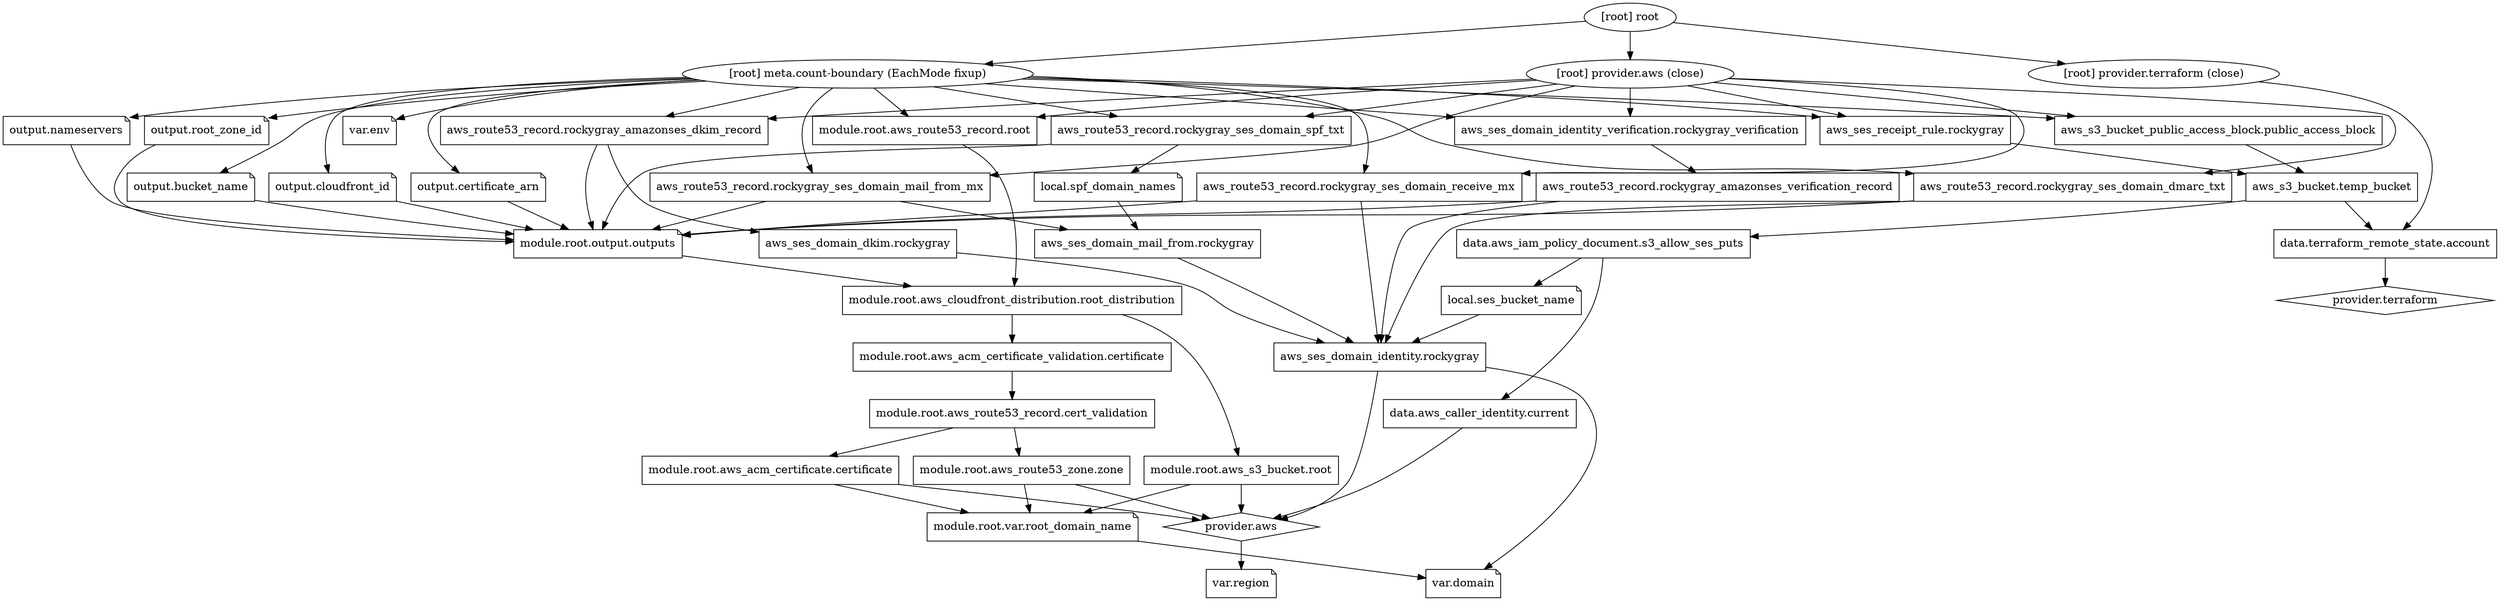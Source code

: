 digraph {
	compound = "true"
	newrank = "true"
	subgraph "root" {
		"[root] aws_route53_record.rockygray_amazonses_dkim_record" [label = "aws_route53_record.rockygray_amazonses_dkim_record", shape = "box"]
		"[root] aws_route53_record.rockygray_amazonses_verification_record" [label = "aws_route53_record.rockygray_amazonses_verification_record", shape = "box"]
		"[root] aws_route53_record.rockygray_ses_domain_dmarc_txt" [label = "aws_route53_record.rockygray_ses_domain_dmarc_txt", shape = "box"]
		"[root] aws_route53_record.rockygray_ses_domain_mail_from_mx" [label = "aws_route53_record.rockygray_ses_domain_mail_from_mx", shape = "box"]
		"[root] aws_route53_record.rockygray_ses_domain_receive_mx" [label = "aws_route53_record.rockygray_ses_domain_receive_mx", shape = "box"]
		"[root] aws_route53_record.rockygray_ses_domain_spf_txt" [label = "aws_route53_record.rockygray_ses_domain_spf_txt", shape = "box"]
		"[root] aws_s3_bucket.temp_bucket" [label = "aws_s3_bucket.temp_bucket", shape = "box"]
		"[root] aws_s3_bucket_public_access_block.public_access_block" [label = "aws_s3_bucket_public_access_block.public_access_block", shape = "box"]
		"[root] aws_ses_domain_dkim.rockygray" [label = "aws_ses_domain_dkim.rockygray", shape = "box"]
		"[root] aws_ses_domain_identity.rockygray" [label = "aws_ses_domain_identity.rockygray", shape = "box"]
		"[root] aws_ses_domain_identity_verification.rockygray_verification" [label = "aws_ses_domain_identity_verification.rockygray_verification", shape = "box"]
		"[root] aws_ses_domain_mail_from.rockygray" [label = "aws_ses_domain_mail_from.rockygray", shape = "box"]
		"[root] aws_ses_receipt_rule.rockygray" [label = "aws_ses_receipt_rule.rockygray", shape = "box"]
		"[root] data.aws_caller_identity.current" [label = "data.aws_caller_identity.current", shape = "box"]
		"[root] data.aws_iam_policy_document.s3_allow_ses_puts" [label = "data.aws_iam_policy_document.s3_allow_ses_puts", shape = "box"]
		"[root] data.terraform_remote_state.account" [label = "data.terraform_remote_state.account", shape = "box"]
		"[root] local.ses_bucket_name" [label = "local.ses_bucket_name", shape = "note"]
		"[root] local.spf_domain_names" [label = "local.spf_domain_names", shape = "note"]
		"[root] module.root.aws_acm_certificate.certificate" [label = "module.root.aws_acm_certificate.certificate", shape = "box"]
		"[root] module.root.aws_acm_certificate_validation.certificate" [label = "module.root.aws_acm_certificate_validation.certificate", shape = "box"]
		"[root] module.root.aws_cloudfront_distribution.root_distribution" [label = "module.root.aws_cloudfront_distribution.root_distribution", shape = "box"]
		"[root] module.root.aws_route53_record.cert_validation" [label = "module.root.aws_route53_record.cert_validation", shape = "box"]
		"[root] module.root.aws_route53_record.root" [label = "module.root.aws_route53_record.root", shape = "box"]
		"[root] module.root.aws_route53_zone.zone" [label = "module.root.aws_route53_zone.zone", shape = "box"]
		"[root] module.root.aws_s3_bucket.root" [label = "module.root.aws_s3_bucket.root", shape = "box"]
		"[root] module.root.output.outputs" [label = "module.root.output.outputs", shape = "note"]
		"[root] module.root.var.root_domain_name" [label = "module.root.var.root_domain_name", shape = "note"]
		"[root] output.bucket_name" [label = "output.bucket_name", shape = "note"]
		"[root] output.certificate_arn" [label = "output.certificate_arn", shape = "note"]
		"[root] output.cloudfront_id" [label = "output.cloudfront_id", shape = "note"]
		"[root] output.nameservers" [label = "output.nameservers", shape = "note"]
		"[root] output.root_zone_id" [label = "output.root_zone_id", shape = "note"]
		"[root] provider.aws" [label = "provider.aws", shape = "diamond"]
		"[root] provider.terraform" [label = "provider.terraform", shape = "diamond"]
		"[root] var.domain" [label = "var.domain", shape = "note"]
		"[root] var.env" [label = "var.env", shape = "note"]
		"[root] var.region" [label = "var.region", shape = "note"]
		"[root] aws_route53_record.rockygray_amazonses_dkim_record" -> "[root] aws_ses_domain_dkim.rockygray"
		"[root] aws_route53_record.rockygray_amazonses_dkim_record" -> "[root] module.root.output.outputs"
		"[root] aws_route53_record.rockygray_amazonses_verification_record" -> "[root] aws_ses_domain_identity.rockygray"
		"[root] aws_route53_record.rockygray_amazonses_verification_record" -> "[root] module.root.output.outputs"
		"[root] aws_route53_record.rockygray_ses_domain_dmarc_txt" -> "[root] aws_ses_domain_identity.rockygray"
		"[root] aws_route53_record.rockygray_ses_domain_dmarc_txt" -> "[root] module.root.output.outputs"
		"[root] aws_route53_record.rockygray_ses_domain_mail_from_mx" -> "[root] aws_ses_domain_mail_from.rockygray"
		"[root] aws_route53_record.rockygray_ses_domain_mail_from_mx" -> "[root] module.root.output.outputs"
		"[root] aws_route53_record.rockygray_ses_domain_receive_mx" -> "[root] aws_ses_domain_identity.rockygray"
		"[root] aws_route53_record.rockygray_ses_domain_receive_mx" -> "[root] module.root.output.outputs"
		"[root] aws_route53_record.rockygray_ses_domain_spf_txt" -> "[root] local.spf_domain_names"
		"[root] aws_route53_record.rockygray_ses_domain_spf_txt" -> "[root] module.root.output.outputs"
		"[root] aws_s3_bucket.temp_bucket" -> "[root] data.aws_iam_policy_document.s3_allow_ses_puts"
		"[root] aws_s3_bucket.temp_bucket" -> "[root] data.terraform_remote_state.account"
		"[root] aws_s3_bucket_public_access_block.public_access_block" -> "[root] aws_s3_bucket.temp_bucket"
		"[root] aws_ses_domain_dkim.rockygray" -> "[root] aws_ses_domain_identity.rockygray"
		"[root] aws_ses_domain_identity.rockygray" -> "[root] provider.aws"
		"[root] aws_ses_domain_identity.rockygray" -> "[root] var.domain"
		"[root] aws_ses_domain_identity_verification.rockygray_verification" -> "[root] aws_route53_record.rockygray_amazonses_verification_record"
		"[root] aws_ses_domain_mail_from.rockygray" -> "[root] aws_ses_domain_identity.rockygray"
		"[root] aws_ses_receipt_rule.rockygray" -> "[root] aws_s3_bucket.temp_bucket"
		"[root] data.aws_caller_identity.current" -> "[root] provider.aws"
		"[root] data.aws_iam_policy_document.s3_allow_ses_puts" -> "[root] data.aws_caller_identity.current"
		"[root] data.aws_iam_policy_document.s3_allow_ses_puts" -> "[root] local.ses_bucket_name"
		"[root] data.terraform_remote_state.account" -> "[root] provider.terraform"
		"[root] local.ses_bucket_name" -> "[root] aws_ses_domain_identity.rockygray"
		"[root] local.spf_domain_names" -> "[root] aws_ses_domain_mail_from.rockygray"
		"[root] meta.count-boundary (EachMode fixup)" -> "[root] aws_route53_record.rockygray_amazonses_dkim_record"
		"[root] meta.count-boundary (EachMode fixup)" -> "[root] aws_route53_record.rockygray_ses_domain_dmarc_txt"
		"[root] meta.count-boundary (EachMode fixup)" -> "[root] aws_route53_record.rockygray_ses_domain_mail_from_mx"
		"[root] meta.count-boundary (EachMode fixup)" -> "[root] aws_route53_record.rockygray_ses_domain_receive_mx"
		"[root] meta.count-boundary (EachMode fixup)" -> "[root] aws_route53_record.rockygray_ses_domain_spf_txt"
		"[root] meta.count-boundary (EachMode fixup)" -> "[root] aws_s3_bucket_public_access_block.public_access_block"
		"[root] meta.count-boundary (EachMode fixup)" -> "[root] aws_ses_domain_identity_verification.rockygray_verification"
		"[root] meta.count-boundary (EachMode fixup)" -> "[root] aws_ses_receipt_rule.rockygray"
		"[root] meta.count-boundary (EachMode fixup)" -> "[root] module.root.aws_route53_record.root"
		"[root] meta.count-boundary (EachMode fixup)" -> "[root] output.bucket_name"
		"[root] meta.count-boundary (EachMode fixup)" -> "[root] output.certificate_arn"
		"[root] meta.count-boundary (EachMode fixup)" -> "[root] output.cloudfront_id"
		"[root] meta.count-boundary (EachMode fixup)" -> "[root] output.nameservers"
		"[root] meta.count-boundary (EachMode fixup)" -> "[root] output.root_zone_id"
		"[root] meta.count-boundary (EachMode fixup)" -> "[root] var.env"
		"[root] module.root.aws_acm_certificate.certificate" -> "[root] module.root.var.root_domain_name"
		"[root] module.root.aws_acm_certificate.certificate" -> "[root] provider.aws"
		"[root] module.root.aws_acm_certificate_validation.certificate" -> "[root] module.root.aws_route53_record.cert_validation"
		"[root] module.root.aws_cloudfront_distribution.root_distribution" -> "[root] module.root.aws_acm_certificate_validation.certificate"
		"[root] module.root.aws_cloudfront_distribution.root_distribution" -> "[root] module.root.aws_s3_bucket.root"
		"[root] module.root.aws_route53_record.cert_validation" -> "[root] module.root.aws_acm_certificate.certificate"
		"[root] module.root.aws_route53_record.cert_validation" -> "[root] module.root.aws_route53_zone.zone"
		"[root] module.root.aws_route53_record.root" -> "[root] module.root.aws_cloudfront_distribution.root_distribution"
		"[root] module.root.aws_route53_zone.zone" -> "[root] module.root.var.root_domain_name"
		"[root] module.root.aws_route53_zone.zone" -> "[root] provider.aws"
		"[root] module.root.aws_s3_bucket.root" -> "[root] module.root.var.root_domain_name"
		"[root] module.root.aws_s3_bucket.root" -> "[root] provider.aws"
		"[root] module.root.output.outputs" -> "[root] module.root.aws_cloudfront_distribution.root_distribution"
		"[root] module.root.var.root_domain_name" -> "[root] var.domain"
		"[root] output.bucket_name" -> "[root] module.root.output.outputs"
		"[root] output.certificate_arn" -> "[root] module.root.output.outputs"
		"[root] output.cloudfront_id" -> "[root] module.root.output.outputs"
		"[root] output.nameservers" -> "[root] module.root.output.outputs"
		"[root] output.root_zone_id" -> "[root] module.root.output.outputs"
		"[root] provider.aws (close)" -> "[root] aws_route53_record.rockygray_amazonses_dkim_record"
		"[root] provider.aws (close)" -> "[root] aws_route53_record.rockygray_ses_domain_dmarc_txt"
		"[root] provider.aws (close)" -> "[root] aws_route53_record.rockygray_ses_domain_mail_from_mx"
		"[root] provider.aws (close)" -> "[root] aws_route53_record.rockygray_ses_domain_receive_mx"
		"[root] provider.aws (close)" -> "[root] aws_route53_record.rockygray_ses_domain_spf_txt"
		"[root] provider.aws (close)" -> "[root] aws_s3_bucket_public_access_block.public_access_block"
		"[root] provider.aws (close)" -> "[root] aws_ses_domain_identity_verification.rockygray_verification"
		"[root] provider.aws (close)" -> "[root] aws_ses_receipt_rule.rockygray"
		"[root] provider.aws (close)" -> "[root] module.root.aws_route53_record.root"
		"[root] provider.aws" -> "[root] var.region"
		"[root] provider.terraform (close)" -> "[root] data.terraform_remote_state.account"
		"[root] root" -> "[root] meta.count-boundary (EachMode fixup)"
		"[root] root" -> "[root] provider.aws (close)"
		"[root] root" -> "[root] provider.terraform (close)"
	}
}

